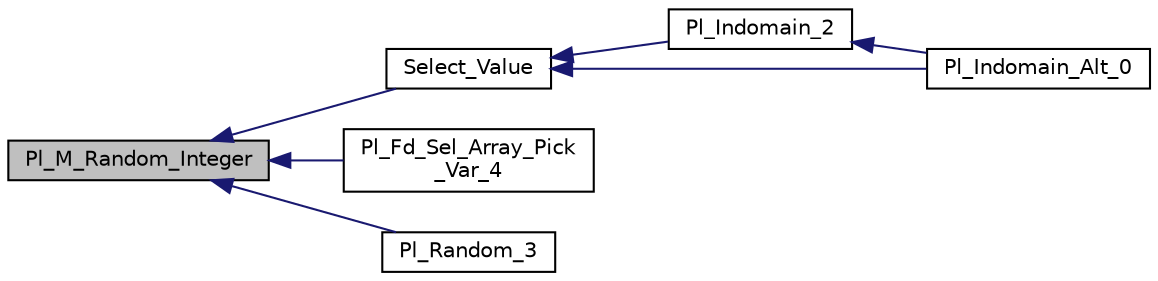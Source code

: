 digraph "Pl_M_Random_Integer"
{
  edge [fontname="Helvetica",fontsize="10",labelfontname="Helvetica",labelfontsize="10"];
  node [fontname="Helvetica",fontsize="10",shape=record];
  rankdir="LR";
  Node1 [label="Pl_M_Random_Integer",height=0.2,width=0.4,color="black", fillcolor="grey75", style="filled", fontcolor="black"];
  Node1 -> Node2 [dir="back",color="midnightblue",fontsize="10",style="solid"];
  Node2 [label="Select_Value",height=0.2,width=0.4,color="black", fillcolor="white", style="filled",URL="$fd__values__c_8c.html#ad84be5617b6978fbb9d2482b4ec60a64"];
  Node2 -> Node3 [dir="back",color="midnightblue",fontsize="10",style="solid"];
  Node3 [label="Pl_Indomain_2",height=0.2,width=0.4,color="black", fillcolor="white", style="filled",URL="$fd__values__c_8c.html#a6de1db9fb85e24c632fbb29ec6f8724e"];
  Node3 -> Node4 [dir="back",color="midnightblue",fontsize="10",style="solid"];
  Node4 [label="Pl_Indomain_Alt_0",height=0.2,width=0.4,color="black", fillcolor="white", style="filled",URL="$fd__values__c_8c.html#a180ad373ea06757f95f7286c0de75fb0"];
  Node2 -> Node4 [dir="back",color="midnightblue",fontsize="10",style="solid"];
  Node1 -> Node5 [dir="back",color="midnightblue",fontsize="10",style="solid"];
  Node5 [label="Pl_Fd_Sel_Array_Pick\l_Var_4",height=0.2,width=0.4,color="black", fillcolor="white", style="filled",URL="$fd__values__c_8c.html#ab12bfd5c394a279948fce779694cdf6e"];
  Node1 -> Node6 [dir="back",color="midnightblue",fontsize="10",style="solid"];
  Node6 [label="Pl_Random_3",height=0.2,width=0.4,color="black", fillcolor="white", style="filled",URL="$random__c_8c.html#a8ccab9bc4a1aaef3511388b33056ff7d"];
}
